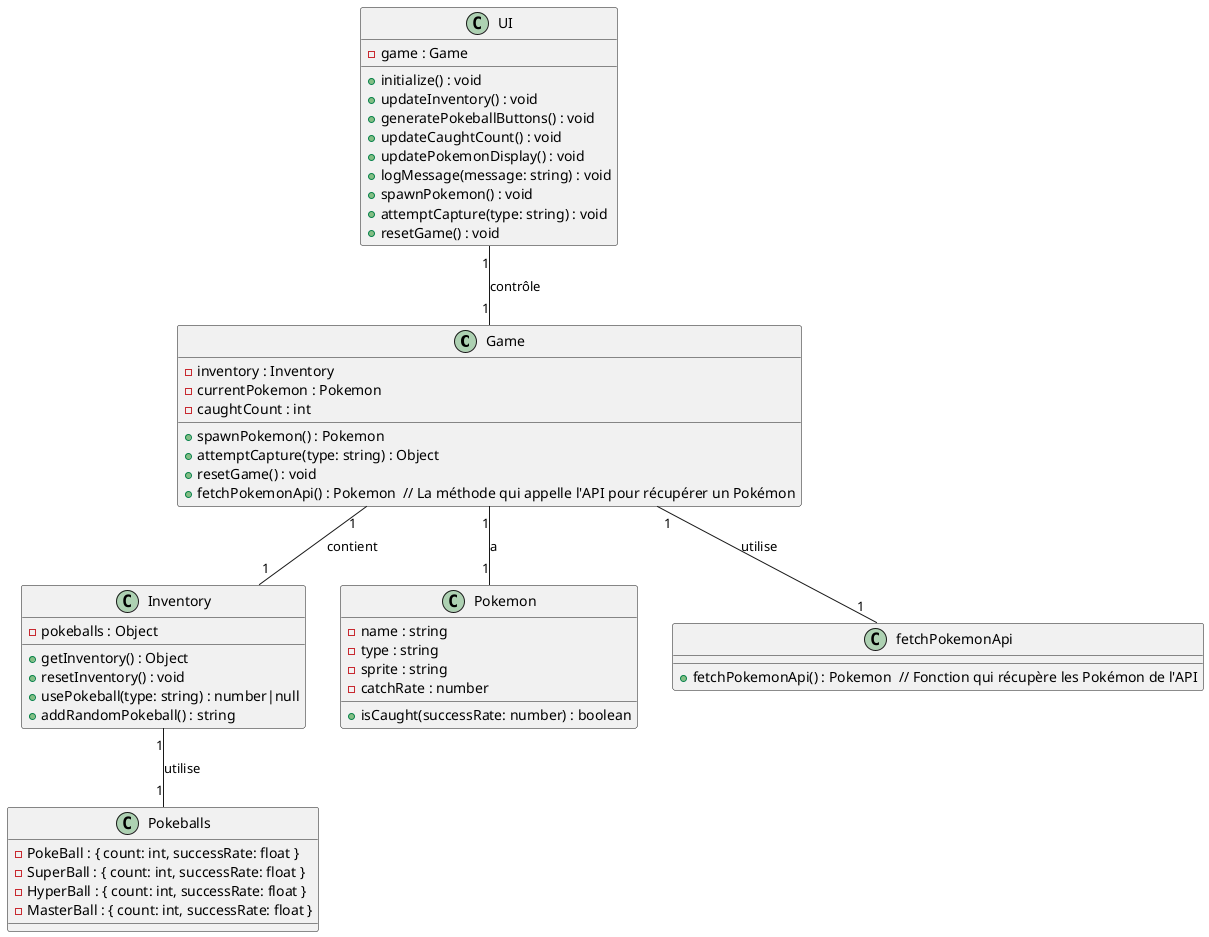 @startuml diagram-class
class Game {
  - inventory : Inventory
  - currentPokemon : Pokemon
  - caughtCount : int
  + spawnPokemon() : Pokemon
  + attemptCapture(type: string) : Object
  + resetGame() : void
  + fetchPokemonApi() : Pokemon  // La méthode qui appelle l'API pour récupérer un Pokémon
}

class Inventory {
  - pokeballs : Object
  + getInventory() : Object
  + resetInventory() : void
  + usePokeball(type: string) : number|null
  + addRandomPokeball() : string
}

class Pokemon {
  - name : string
  - type : string
  - sprite : string
  - catchRate : number
  + isCaught(successRate: number) : boolean
}

class UI {
  - game : Game
  + initialize() : void
  + updateInventory() : void
  + generatePokeballButtons() : void
  + updateCaughtCount() : void
  + updatePokemonDisplay() : void
  + logMessage(message: string) : void
  + spawnPokemon() : void
  + attemptCapture(type: string) : void
  + resetGame() : void
}

class Pokeballs {
  - PokeBall : { count: int, successRate: float }
  - SuperBall : { count: int, successRate: float }
  - HyperBall : { count: int, successRate: float }
  - MasterBall : { count: int, successRate: float }
}

class fetchPokemonApi {
  + fetchPokemonApi() : Pokemon  // Fonction qui récupère les Pokémon de l'API
}

Game "1" -- "1" Inventory : "contient"
Game "1" -- "1" Pokemon : "a"
Game "1" -- "1" fetchPokemonApi : "utilise"
UI "1" -- "1" Game : "contrôle"
Inventory "1" -- "1" Pokeballs : "utilise"
@enduml

